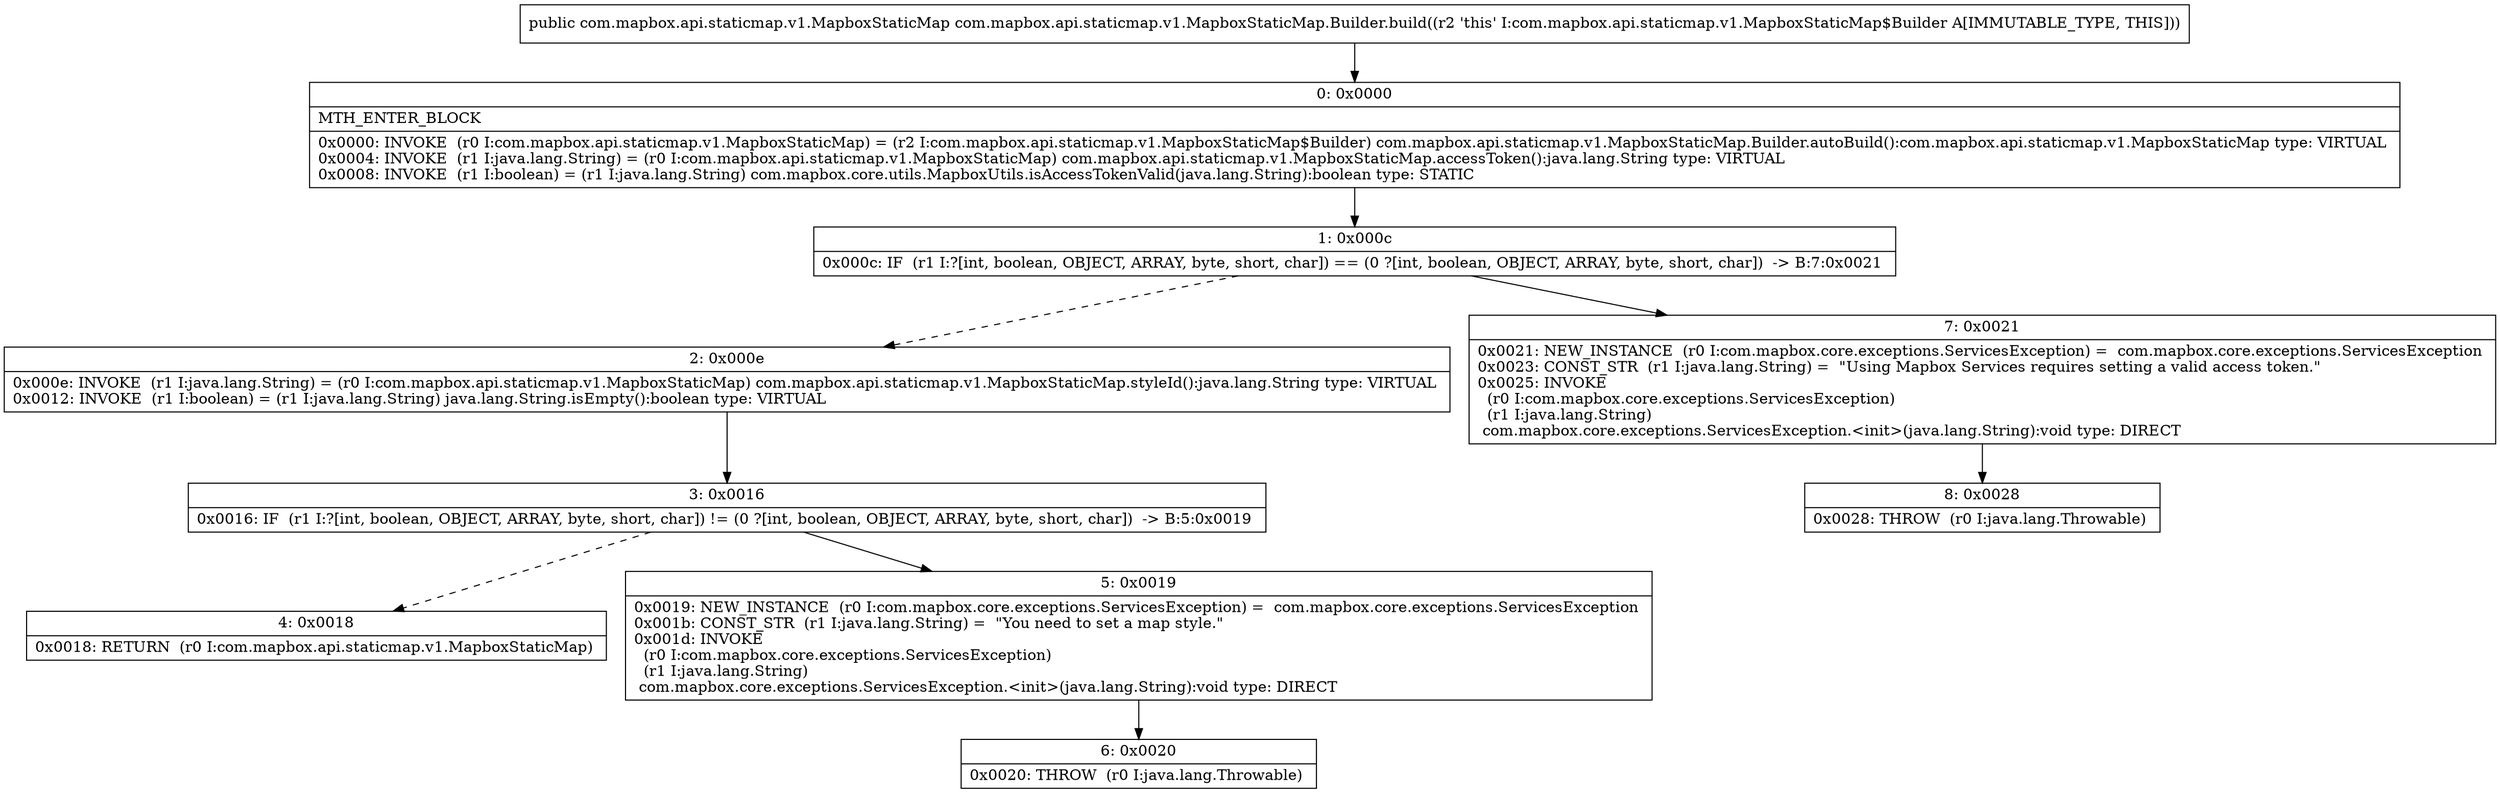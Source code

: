digraph "CFG forcom.mapbox.api.staticmap.v1.MapboxStaticMap.Builder.build()Lcom\/mapbox\/api\/staticmap\/v1\/MapboxStaticMap;" {
Node_0 [shape=record,label="{0\:\ 0x0000|MTH_ENTER_BLOCK\l|0x0000: INVOKE  (r0 I:com.mapbox.api.staticmap.v1.MapboxStaticMap) = (r2 I:com.mapbox.api.staticmap.v1.MapboxStaticMap$Builder) com.mapbox.api.staticmap.v1.MapboxStaticMap.Builder.autoBuild():com.mapbox.api.staticmap.v1.MapboxStaticMap type: VIRTUAL \l0x0004: INVOKE  (r1 I:java.lang.String) = (r0 I:com.mapbox.api.staticmap.v1.MapboxStaticMap) com.mapbox.api.staticmap.v1.MapboxStaticMap.accessToken():java.lang.String type: VIRTUAL \l0x0008: INVOKE  (r1 I:boolean) = (r1 I:java.lang.String) com.mapbox.core.utils.MapboxUtils.isAccessTokenValid(java.lang.String):boolean type: STATIC \l}"];
Node_1 [shape=record,label="{1\:\ 0x000c|0x000c: IF  (r1 I:?[int, boolean, OBJECT, ARRAY, byte, short, char]) == (0 ?[int, boolean, OBJECT, ARRAY, byte, short, char])  \-\> B:7:0x0021 \l}"];
Node_2 [shape=record,label="{2\:\ 0x000e|0x000e: INVOKE  (r1 I:java.lang.String) = (r0 I:com.mapbox.api.staticmap.v1.MapboxStaticMap) com.mapbox.api.staticmap.v1.MapboxStaticMap.styleId():java.lang.String type: VIRTUAL \l0x0012: INVOKE  (r1 I:boolean) = (r1 I:java.lang.String) java.lang.String.isEmpty():boolean type: VIRTUAL \l}"];
Node_3 [shape=record,label="{3\:\ 0x0016|0x0016: IF  (r1 I:?[int, boolean, OBJECT, ARRAY, byte, short, char]) != (0 ?[int, boolean, OBJECT, ARRAY, byte, short, char])  \-\> B:5:0x0019 \l}"];
Node_4 [shape=record,label="{4\:\ 0x0018|0x0018: RETURN  (r0 I:com.mapbox.api.staticmap.v1.MapboxStaticMap) \l}"];
Node_5 [shape=record,label="{5\:\ 0x0019|0x0019: NEW_INSTANCE  (r0 I:com.mapbox.core.exceptions.ServicesException) =  com.mapbox.core.exceptions.ServicesException \l0x001b: CONST_STR  (r1 I:java.lang.String) =  \"You need to set a map style.\" \l0x001d: INVOKE  \l  (r0 I:com.mapbox.core.exceptions.ServicesException)\l  (r1 I:java.lang.String)\l com.mapbox.core.exceptions.ServicesException.\<init\>(java.lang.String):void type: DIRECT \l}"];
Node_6 [shape=record,label="{6\:\ 0x0020|0x0020: THROW  (r0 I:java.lang.Throwable) \l}"];
Node_7 [shape=record,label="{7\:\ 0x0021|0x0021: NEW_INSTANCE  (r0 I:com.mapbox.core.exceptions.ServicesException) =  com.mapbox.core.exceptions.ServicesException \l0x0023: CONST_STR  (r1 I:java.lang.String) =  \"Using Mapbox Services requires setting a valid access token.\" \l0x0025: INVOKE  \l  (r0 I:com.mapbox.core.exceptions.ServicesException)\l  (r1 I:java.lang.String)\l com.mapbox.core.exceptions.ServicesException.\<init\>(java.lang.String):void type: DIRECT \l}"];
Node_8 [shape=record,label="{8\:\ 0x0028|0x0028: THROW  (r0 I:java.lang.Throwable) \l}"];
MethodNode[shape=record,label="{public com.mapbox.api.staticmap.v1.MapboxStaticMap com.mapbox.api.staticmap.v1.MapboxStaticMap.Builder.build((r2 'this' I:com.mapbox.api.staticmap.v1.MapboxStaticMap$Builder A[IMMUTABLE_TYPE, THIS])) }"];
MethodNode -> Node_0;
Node_0 -> Node_1;
Node_1 -> Node_2[style=dashed];
Node_1 -> Node_7;
Node_2 -> Node_3;
Node_3 -> Node_4[style=dashed];
Node_3 -> Node_5;
Node_5 -> Node_6;
Node_7 -> Node_8;
}

